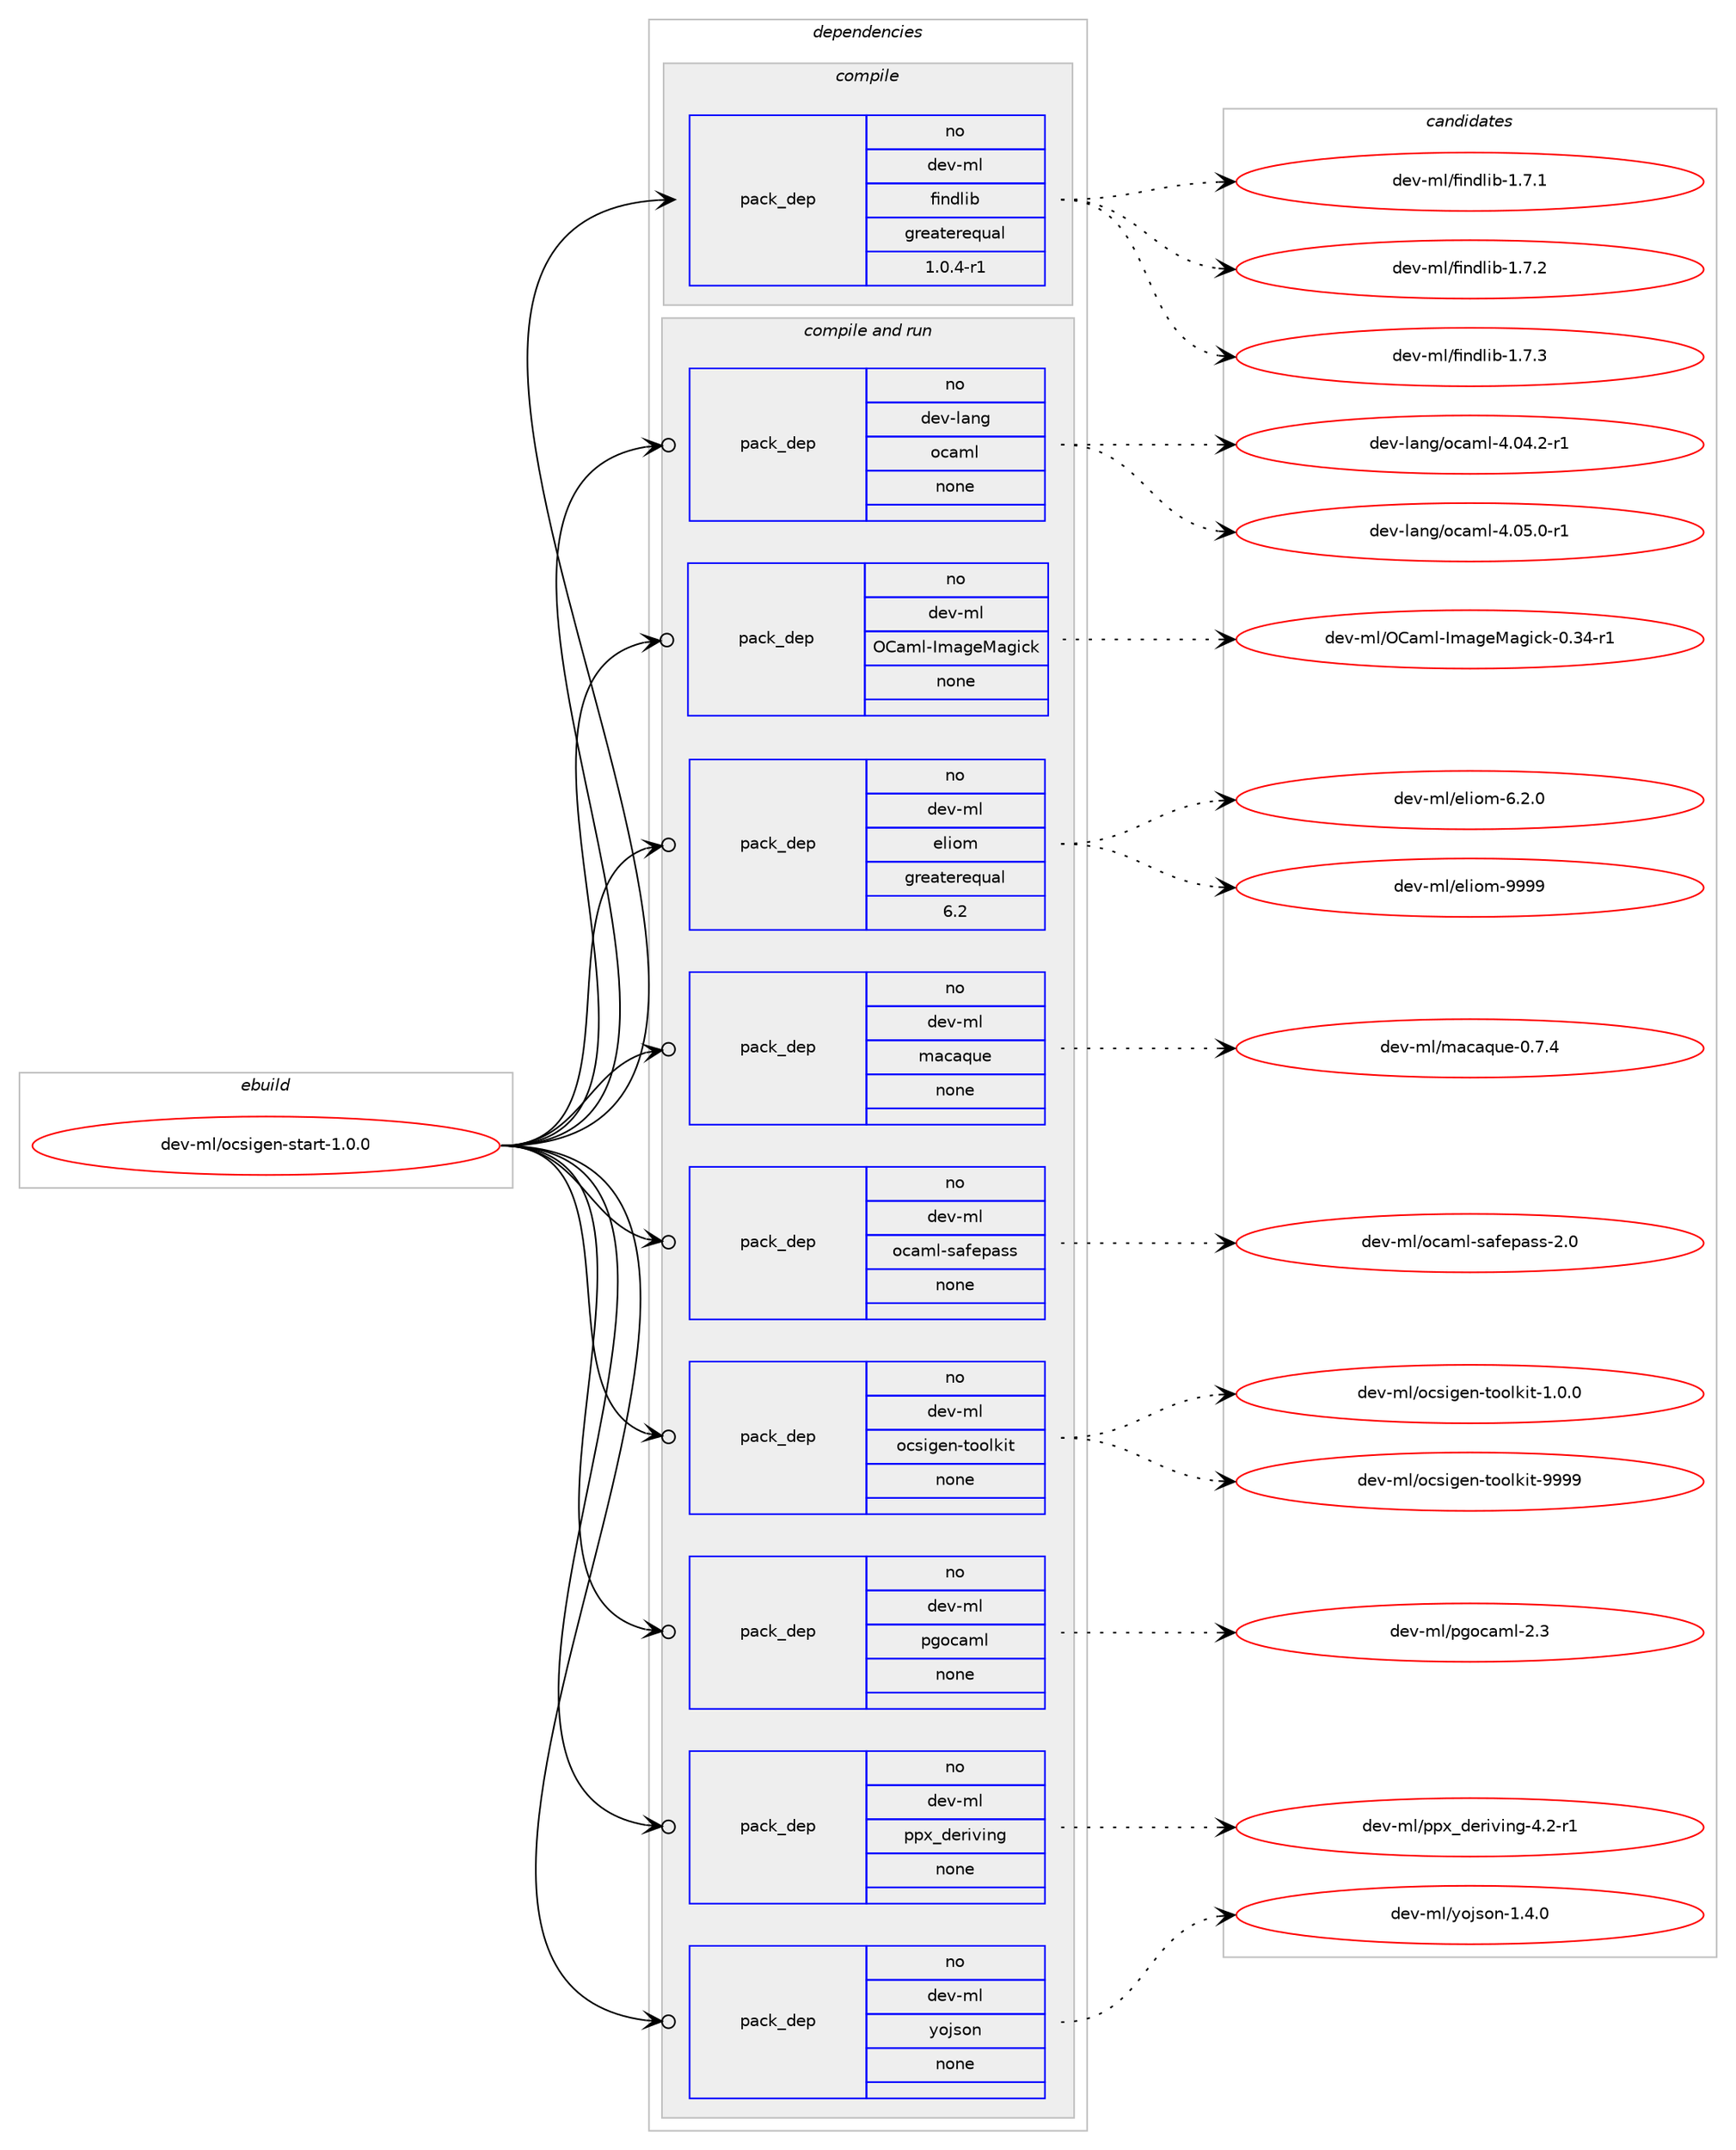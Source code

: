 digraph prolog {

# *************
# Graph options
# *************

newrank=true;
concentrate=true;
compound=true;
graph [rankdir=LR,fontname=Helvetica,fontsize=10,ranksep=1.5];#, ranksep=2.5, nodesep=0.2];
edge  [arrowhead=vee];
node  [fontname=Helvetica,fontsize=10];

# **********
# The ebuild
# **********

subgraph cluster_leftcol {
color=gray;
rank=same;
label=<<i>ebuild</i>>;
id [label="dev-ml/ocsigen-start-1.0.0", color=red, width=4, href="../dev-ml/ocsigen-start-1.0.0.svg"];
}

# ****************
# The dependencies
# ****************

subgraph cluster_midcol {
color=gray;
label=<<i>dependencies</i>>;
subgraph cluster_compile {
fillcolor="#eeeeee";
style=filled;
label=<<i>compile</i>>;
subgraph pack985085 {
dependency1375740 [label=<<TABLE BORDER="0" CELLBORDER="1" CELLSPACING="0" CELLPADDING="4" WIDTH="220"><TR><TD ROWSPAN="6" CELLPADDING="30">pack_dep</TD></TR><TR><TD WIDTH="110">no</TD></TR><TR><TD>dev-ml</TD></TR><TR><TD>findlib</TD></TR><TR><TD>greaterequal</TD></TR><TR><TD>1.0.4-r1</TD></TR></TABLE>>, shape=none, color=blue];
}
id:e -> dependency1375740:w [weight=20,style="solid",arrowhead="vee"];
}
subgraph cluster_compileandrun {
fillcolor="#eeeeee";
style=filled;
label=<<i>compile and run</i>>;
subgraph pack985086 {
dependency1375741 [label=<<TABLE BORDER="0" CELLBORDER="1" CELLSPACING="0" CELLPADDING="4" WIDTH="220"><TR><TD ROWSPAN="6" CELLPADDING="30">pack_dep</TD></TR><TR><TD WIDTH="110">no</TD></TR><TR><TD>dev-lang</TD></TR><TR><TD>ocaml</TD></TR><TR><TD>none</TD></TR><TR><TD></TD></TR></TABLE>>, shape=none, color=blue];
}
id:e -> dependency1375741:w [weight=20,style="solid",arrowhead="odotvee"];
subgraph pack985087 {
dependency1375742 [label=<<TABLE BORDER="0" CELLBORDER="1" CELLSPACING="0" CELLPADDING="4" WIDTH="220"><TR><TD ROWSPAN="6" CELLPADDING="30">pack_dep</TD></TR><TR><TD WIDTH="110">no</TD></TR><TR><TD>dev-ml</TD></TR><TR><TD>OCaml-ImageMagick</TD></TR><TR><TD>none</TD></TR><TR><TD></TD></TR></TABLE>>, shape=none, color=blue];
}
id:e -> dependency1375742:w [weight=20,style="solid",arrowhead="odotvee"];
subgraph pack985088 {
dependency1375743 [label=<<TABLE BORDER="0" CELLBORDER="1" CELLSPACING="0" CELLPADDING="4" WIDTH="220"><TR><TD ROWSPAN="6" CELLPADDING="30">pack_dep</TD></TR><TR><TD WIDTH="110">no</TD></TR><TR><TD>dev-ml</TD></TR><TR><TD>eliom</TD></TR><TR><TD>greaterequal</TD></TR><TR><TD>6.2</TD></TR></TABLE>>, shape=none, color=blue];
}
id:e -> dependency1375743:w [weight=20,style="solid",arrowhead="odotvee"];
subgraph pack985089 {
dependency1375744 [label=<<TABLE BORDER="0" CELLBORDER="1" CELLSPACING="0" CELLPADDING="4" WIDTH="220"><TR><TD ROWSPAN="6" CELLPADDING="30">pack_dep</TD></TR><TR><TD WIDTH="110">no</TD></TR><TR><TD>dev-ml</TD></TR><TR><TD>macaque</TD></TR><TR><TD>none</TD></TR><TR><TD></TD></TR></TABLE>>, shape=none, color=blue];
}
id:e -> dependency1375744:w [weight=20,style="solid",arrowhead="odotvee"];
subgraph pack985090 {
dependency1375745 [label=<<TABLE BORDER="0" CELLBORDER="1" CELLSPACING="0" CELLPADDING="4" WIDTH="220"><TR><TD ROWSPAN="6" CELLPADDING="30">pack_dep</TD></TR><TR><TD WIDTH="110">no</TD></TR><TR><TD>dev-ml</TD></TR><TR><TD>ocaml-safepass</TD></TR><TR><TD>none</TD></TR><TR><TD></TD></TR></TABLE>>, shape=none, color=blue];
}
id:e -> dependency1375745:w [weight=20,style="solid",arrowhead="odotvee"];
subgraph pack985091 {
dependency1375746 [label=<<TABLE BORDER="0" CELLBORDER="1" CELLSPACING="0" CELLPADDING="4" WIDTH="220"><TR><TD ROWSPAN="6" CELLPADDING="30">pack_dep</TD></TR><TR><TD WIDTH="110">no</TD></TR><TR><TD>dev-ml</TD></TR><TR><TD>ocsigen-toolkit</TD></TR><TR><TD>none</TD></TR><TR><TD></TD></TR></TABLE>>, shape=none, color=blue];
}
id:e -> dependency1375746:w [weight=20,style="solid",arrowhead="odotvee"];
subgraph pack985092 {
dependency1375747 [label=<<TABLE BORDER="0" CELLBORDER="1" CELLSPACING="0" CELLPADDING="4" WIDTH="220"><TR><TD ROWSPAN="6" CELLPADDING="30">pack_dep</TD></TR><TR><TD WIDTH="110">no</TD></TR><TR><TD>dev-ml</TD></TR><TR><TD>pgocaml</TD></TR><TR><TD>none</TD></TR><TR><TD></TD></TR></TABLE>>, shape=none, color=blue];
}
id:e -> dependency1375747:w [weight=20,style="solid",arrowhead="odotvee"];
subgraph pack985093 {
dependency1375748 [label=<<TABLE BORDER="0" CELLBORDER="1" CELLSPACING="0" CELLPADDING="4" WIDTH="220"><TR><TD ROWSPAN="6" CELLPADDING="30">pack_dep</TD></TR><TR><TD WIDTH="110">no</TD></TR><TR><TD>dev-ml</TD></TR><TR><TD>ppx_deriving</TD></TR><TR><TD>none</TD></TR><TR><TD></TD></TR></TABLE>>, shape=none, color=blue];
}
id:e -> dependency1375748:w [weight=20,style="solid",arrowhead="odotvee"];
subgraph pack985094 {
dependency1375749 [label=<<TABLE BORDER="0" CELLBORDER="1" CELLSPACING="0" CELLPADDING="4" WIDTH="220"><TR><TD ROWSPAN="6" CELLPADDING="30">pack_dep</TD></TR><TR><TD WIDTH="110">no</TD></TR><TR><TD>dev-ml</TD></TR><TR><TD>yojson</TD></TR><TR><TD>none</TD></TR><TR><TD></TD></TR></TABLE>>, shape=none, color=blue];
}
id:e -> dependency1375749:w [weight=20,style="solid",arrowhead="odotvee"];
}
subgraph cluster_run {
fillcolor="#eeeeee";
style=filled;
label=<<i>run</i>>;
}
}

# **************
# The candidates
# **************

subgraph cluster_choices {
rank=same;
color=gray;
label=<<i>candidates</i>>;

subgraph choice985085 {
color=black;
nodesep=1;
choice100101118451091084710210511010010810598454946554649 [label="dev-ml/findlib-1.7.1", color=red, width=4,href="../dev-ml/findlib-1.7.1.svg"];
choice100101118451091084710210511010010810598454946554650 [label="dev-ml/findlib-1.7.2", color=red, width=4,href="../dev-ml/findlib-1.7.2.svg"];
choice100101118451091084710210511010010810598454946554651 [label="dev-ml/findlib-1.7.3", color=red, width=4,href="../dev-ml/findlib-1.7.3.svg"];
dependency1375740:e -> choice100101118451091084710210511010010810598454946554649:w [style=dotted,weight="100"];
dependency1375740:e -> choice100101118451091084710210511010010810598454946554650:w [style=dotted,weight="100"];
dependency1375740:e -> choice100101118451091084710210511010010810598454946554651:w [style=dotted,weight="100"];
}
subgraph choice985086 {
color=black;
nodesep=1;
choice1001011184510897110103471119997109108455246485246504511449 [label="dev-lang/ocaml-4.04.2-r1", color=red, width=4,href="../dev-lang/ocaml-4.04.2-r1.svg"];
choice1001011184510897110103471119997109108455246485346484511449 [label="dev-lang/ocaml-4.05.0-r1", color=red, width=4,href="../dev-lang/ocaml-4.05.0-r1.svg"];
dependency1375741:e -> choice1001011184510897110103471119997109108455246485246504511449:w [style=dotted,weight="100"];
dependency1375741:e -> choice1001011184510897110103471119997109108455246485346484511449:w [style=dotted,weight="100"];
}
subgraph choice985087 {
color=black;
nodesep=1;
choice100101118451091084779679710910845731099710310177971031059910745484651524511449 [label="dev-ml/OCaml-ImageMagick-0.34-r1", color=red, width=4,href="../dev-ml/OCaml-ImageMagick-0.34-r1.svg"];
dependency1375742:e -> choice100101118451091084779679710910845731099710310177971031059910745484651524511449:w [style=dotted,weight="100"];
}
subgraph choice985088 {
color=black;
nodesep=1;
choice1001011184510910847101108105111109455446504648 [label="dev-ml/eliom-6.2.0", color=red, width=4,href="../dev-ml/eliom-6.2.0.svg"];
choice10010111845109108471011081051111094557575757 [label="dev-ml/eliom-9999", color=red, width=4,href="../dev-ml/eliom-9999.svg"];
dependency1375743:e -> choice1001011184510910847101108105111109455446504648:w [style=dotted,weight="100"];
dependency1375743:e -> choice10010111845109108471011081051111094557575757:w [style=dotted,weight="100"];
}
subgraph choice985089 {
color=black;
nodesep=1;
choice1001011184510910847109979997113117101454846554652 [label="dev-ml/macaque-0.7.4", color=red, width=4,href="../dev-ml/macaque-0.7.4.svg"];
dependency1375744:e -> choice1001011184510910847109979997113117101454846554652:w [style=dotted,weight="100"];
}
subgraph choice985090 {
color=black;
nodesep=1;
choice1001011184510910847111999710910845115971021011129711511545504648 [label="dev-ml/ocaml-safepass-2.0", color=red, width=4,href="../dev-ml/ocaml-safepass-2.0.svg"];
dependency1375745:e -> choice1001011184510910847111999710910845115971021011129711511545504648:w [style=dotted,weight="100"];
}
subgraph choice985091 {
color=black;
nodesep=1;
choice10010111845109108471119911510510310111045116111111108107105116454946484648 [label="dev-ml/ocsigen-toolkit-1.0.0", color=red, width=4,href="../dev-ml/ocsigen-toolkit-1.0.0.svg"];
choice100101118451091084711199115105103101110451161111111081071051164557575757 [label="dev-ml/ocsigen-toolkit-9999", color=red, width=4,href="../dev-ml/ocsigen-toolkit-9999.svg"];
dependency1375746:e -> choice10010111845109108471119911510510310111045116111111108107105116454946484648:w [style=dotted,weight="100"];
dependency1375746:e -> choice100101118451091084711199115105103101110451161111111081071051164557575757:w [style=dotted,weight="100"];
}
subgraph choice985092 {
color=black;
nodesep=1;
choice1001011184510910847112103111999710910845504651 [label="dev-ml/pgocaml-2.3", color=red, width=4,href="../dev-ml/pgocaml-2.3.svg"];
dependency1375747:e -> choice1001011184510910847112103111999710910845504651:w [style=dotted,weight="100"];
}
subgraph choice985093 {
color=black;
nodesep=1;
choice100101118451091084711211212095100101114105118105110103455246504511449 [label="dev-ml/ppx_deriving-4.2-r1", color=red, width=4,href="../dev-ml/ppx_deriving-4.2-r1.svg"];
dependency1375748:e -> choice100101118451091084711211212095100101114105118105110103455246504511449:w [style=dotted,weight="100"];
}
subgraph choice985094 {
color=black;
nodesep=1;
choice1001011184510910847121111106115111110454946524648 [label="dev-ml/yojson-1.4.0", color=red, width=4,href="../dev-ml/yojson-1.4.0.svg"];
dependency1375749:e -> choice1001011184510910847121111106115111110454946524648:w [style=dotted,weight="100"];
}
}

}
